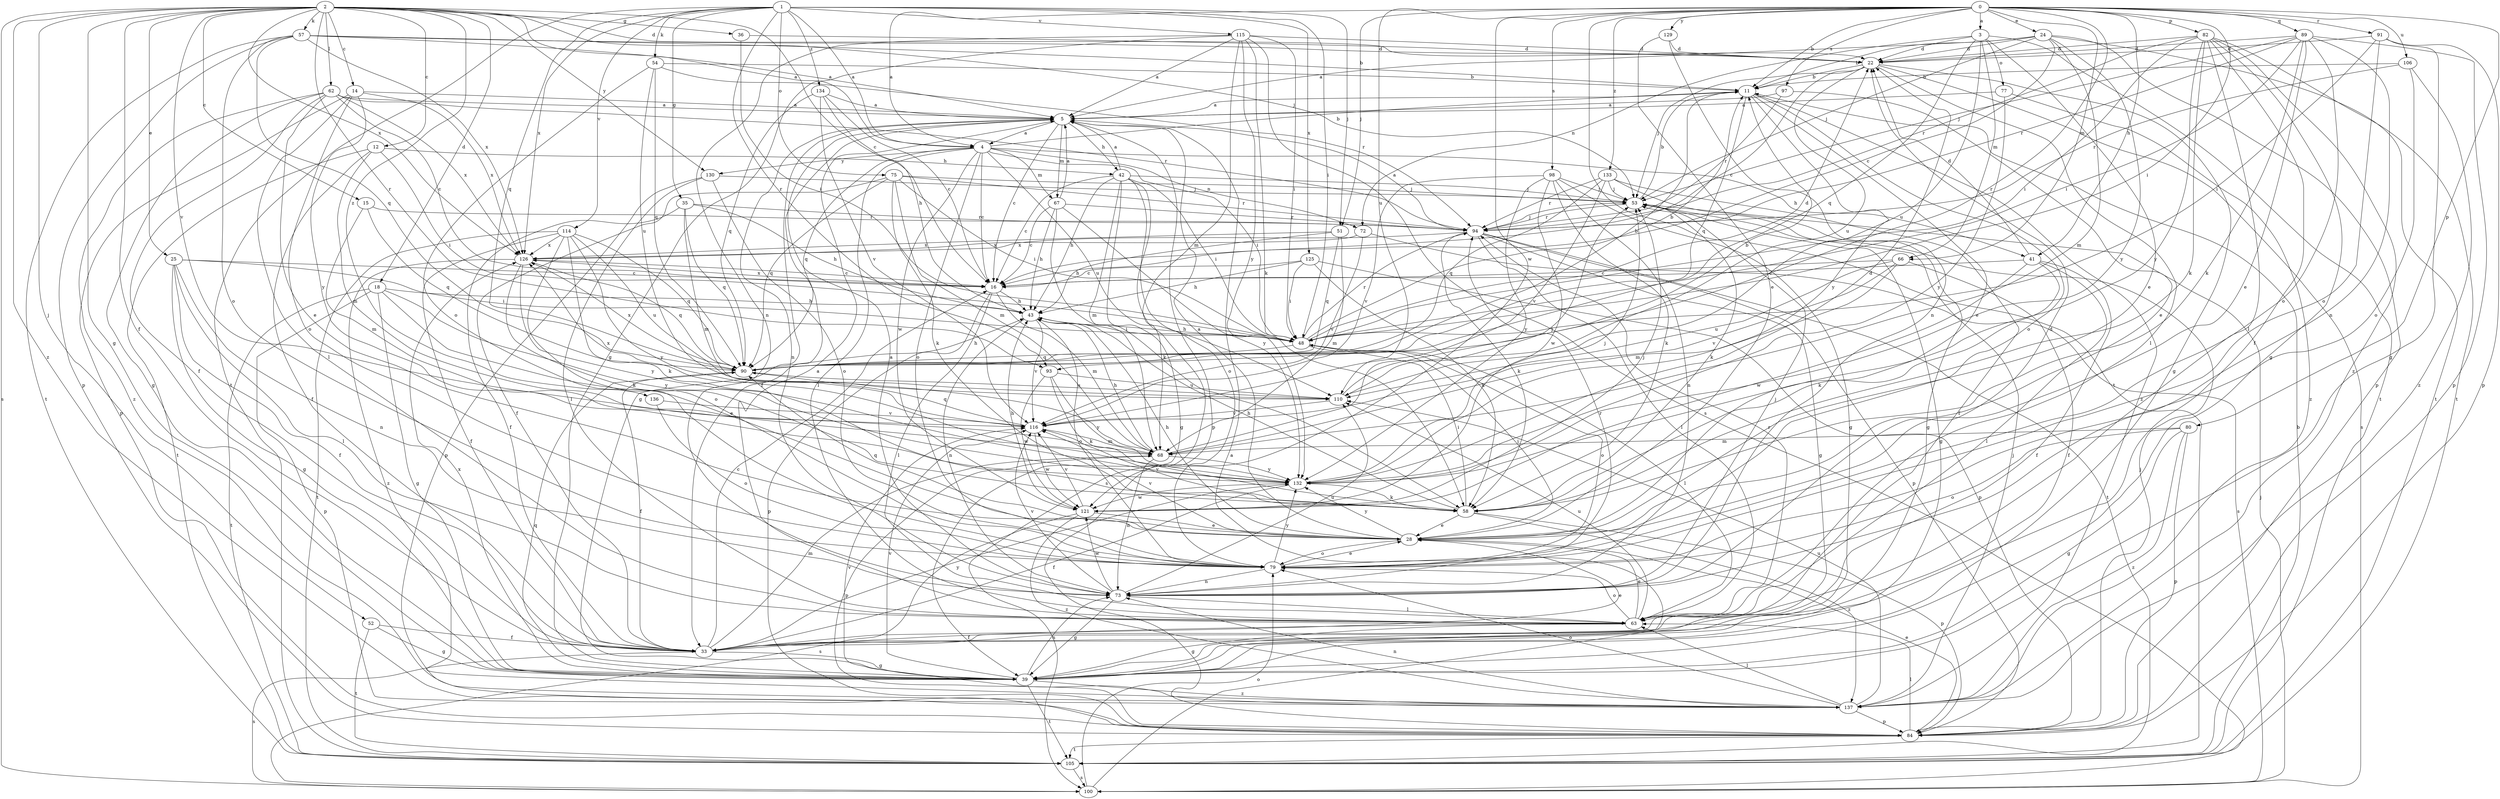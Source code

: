 strict digraph  {
0;
1;
2;
3;
4;
5;
11;
12;
14;
15;
16;
18;
22;
24;
25;
28;
33;
35;
36;
39;
41;
42;
43;
48;
51;
52;
53;
54;
57;
58;
62;
63;
66;
67;
68;
72;
73;
75;
77;
79;
80;
82;
84;
89;
90;
91;
93;
94;
97;
98;
100;
105;
106;
110;
114;
115;
116;
121;
125;
126;
129;
130;
132;
133;
134;
136;
137;
0 -> 3  [label=a];
0 -> 4  [label=a];
0 -> 11  [label=b];
0 -> 24  [label=e];
0 -> 41  [label=h];
0 -> 48  [label=i];
0 -> 51  [label=j];
0 -> 66  [label=m];
0 -> 80  [label=p];
0 -> 82  [label=p];
0 -> 89  [label=q];
0 -> 91  [label=r];
0 -> 93  [label=r];
0 -> 97  [label=s];
0 -> 98  [label=s];
0 -> 105  [label=t];
0 -> 106  [label=u];
0 -> 110  [label=u];
0 -> 121  [label=w];
0 -> 129  [label=y];
0 -> 133  [label=z];
1 -> 4  [label=a];
1 -> 35  [label=g];
1 -> 48  [label=i];
1 -> 51  [label=j];
1 -> 54  [label=k];
1 -> 75  [label=o];
1 -> 90  [label=q];
1 -> 93  [label=r];
1 -> 105  [label=t];
1 -> 114  [label=v];
1 -> 115  [label=v];
1 -> 125  [label=x];
1 -> 126  [label=x];
1 -> 134  [label=z];
2 -> 4  [label=a];
2 -> 12  [label=c];
2 -> 14  [label=c];
2 -> 15  [label=c];
2 -> 16  [label=c];
2 -> 18  [label=d];
2 -> 22  [label=d];
2 -> 25  [label=e];
2 -> 33  [label=f];
2 -> 36  [label=g];
2 -> 39  [label=g];
2 -> 52  [label=j];
2 -> 53  [label=j];
2 -> 57  [label=k];
2 -> 62  [label=l];
2 -> 93  [label=r];
2 -> 100  [label=s];
2 -> 116  [label=v];
2 -> 126  [label=x];
2 -> 130  [label=y];
2 -> 136  [label=z];
2 -> 137  [label=z];
3 -> 22  [label=d];
3 -> 28  [label=e];
3 -> 66  [label=m];
3 -> 72  [label=n];
3 -> 77  [label=o];
3 -> 90  [label=q];
3 -> 105  [label=t];
3 -> 110  [label=u];
4 -> 11  [label=b];
4 -> 16  [label=c];
4 -> 41  [label=h];
4 -> 48  [label=i];
4 -> 63  [label=l];
4 -> 67  [label=m];
4 -> 72  [label=n];
4 -> 79  [label=o];
4 -> 90  [label=q];
4 -> 110  [label=u];
4 -> 121  [label=w];
4 -> 130  [label=y];
5 -> 4  [label=a];
5 -> 16  [label=c];
5 -> 33  [label=f];
5 -> 39  [label=g];
5 -> 42  [label=h];
5 -> 67  [label=m];
5 -> 73  [label=n];
5 -> 84  [label=p];
11 -> 5  [label=a];
11 -> 28  [label=e];
11 -> 79  [label=o];
11 -> 90  [label=q];
11 -> 132  [label=y];
11 -> 137  [label=z];
12 -> 33  [label=f];
12 -> 42  [label=h];
12 -> 48  [label=i];
12 -> 68  [label=m];
12 -> 105  [label=t];
14 -> 5  [label=a];
14 -> 63  [label=l];
14 -> 79  [label=o];
14 -> 84  [label=p];
14 -> 126  [label=x];
14 -> 132  [label=y];
15 -> 68  [label=m];
15 -> 90  [label=q];
15 -> 94  [label=r];
16 -> 43  [label=h];
16 -> 63  [label=l];
16 -> 68  [label=m];
16 -> 84  [label=p];
16 -> 126  [label=x];
18 -> 28  [label=e];
18 -> 39  [label=g];
18 -> 43  [label=h];
18 -> 84  [label=p];
18 -> 105  [label=t];
18 -> 132  [label=y];
22 -> 11  [label=b];
22 -> 16  [label=c];
22 -> 39  [label=g];
22 -> 53  [label=j];
22 -> 63  [label=l];
22 -> 100  [label=s];
22 -> 110  [label=u];
24 -> 5  [label=a];
24 -> 11  [label=b];
24 -> 16  [label=c];
24 -> 22  [label=d];
24 -> 53  [label=j];
24 -> 68  [label=m];
24 -> 84  [label=p];
24 -> 105  [label=t];
24 -> 132  [label=y];
25 -> 16  [label=c];
25 -> 33  [label=f];
25 -> 39  [label=g];
25 -> 48  [label=i];
25 -> 63  [label=l];
25 -> 73  [label=n];
28 -> 5  [label=a];
28 -> 43  [label=h];
28 -> 48  [label=i];
28 -> 79  [label=o];
28 -> 90  [label=q];
28 -> 116  [label=v];
28 -> 132  [label=y];
33 -> 16  [label=c];
33 -> 28  [label=e];
33 -> 39  [label=g];
33 -> 68  [label=m];
33 -> 100  [label=s];
33 -> 132  [label=y];
35 -> 33  [label=f];
35 -> 43  [label=h];
35 -> 68  [label=m];
35 -> 90  [label=q];
35 -> 94  [label=r];
36 -> 22  [label=d];
36 -> 48  [label=i];
39 -> 73  [label=n];
39 -> 90  [label=q];
39 -> 105  [label=t];
39 -> 116  [label=v];
39 -> 126  [label=x];
39 -> 137  [label=z];
41 -> 16  [label=c];
41 -> 22  [label=d];
41 -> 33  [label=f];
41 -> 58  [label=k];
41 -> 63  [label=l];
41 -> 121  [label=w];
42 -> 5  [label=a];
42 -> 16  [label=c];
42 -> 39  [label=g];
42 -> 43  [label=h];
42 -> 48  [label=i];
42 -> 53  [label=j];
42 -> 68  [label=m];
42 -> 79  [label=o];
42 -> 100  [label=s];
43 -> 48  [label=i];
43 -> 73  [label=n];
43 -> 79  [label=o];
43 -> 116  [label=v];
48 -> 11  [label=b];
48 -> 22  [label=d];
48 -> 43  [label=h];
48 -> 63  [label=l];
48 -> 79  [label=o];
48 -> 90  [label=q];
48 -> 94  [label=r];
51 -> 43  [label=h];
51 -> 68  [label=m];
51 -> 90  [label=q];
51 -> 126  [label=x];
52 -> 33  [label=f];
52 -> 39  [label=g];
52 -> 105  [label=t];
53 -> 11  [label=b];
53 -> 39  [label=g];
53 -> 58  [label=k];
53 -> 94  [label=r];
54 -> 11  [label=b];
54 -> 79  [label=o];
54 -> 90  [label=q];
54 -> 94  [label=r];
54 -> 110  [label=u];
57 -> 5  [label=a];
57 -> 11  [label=b];
57 -> 22  [label=d];
57 -> 79  [label=o];
57 -> 84  [label=p];
57 -> 90  [label=q];
57 -> 105  [label=t];
57 -> 126  [label=x];
58 -> 28  [label=e];
58 -> 43  [label=h];
58 -> 48  [label=i];
58 -> 84  [label=p];
58 -> 116  [label=v];
58 -> 137  [label=z];
62 -> 5  [label=a];
62 -> 16  [label=c];
62 -> 28  [label=e];
62 -> 33  [label=f];
62 -> 39  [label=g];
62 -> 94  [label=r];
62 -> 126  [label=x];
62 -> 137  [label=z];
63 -> 5  [label=a];
63 -> 28  [label=e];
63 -> 33  [label=f];
63 -> 39  [label=g];
63 -> 79  [label=o];
63 -> 94  [label=r];
63 -> 110  [label=u];
66 -> 16  [label=c];
66 -> 33  [label=f];
66 -> 68  [label=m];
66 -> 110  [label=u];
66 -> 116  [label=v];
67 -> 5  [label=a];
67 -> 16  [label=c];
67 -> 43  [label=h];
67 -> 58  [label=k];
67 -> 94  [label=r];
67 -> 132  [label=y];
68 -> 43  [label=h];
68 -> 53  [label=j];
68 -> 73  [label=n];
68 -> 84  [label=p];
68 -> 132  [label=y];
72 -> 100  [label=s];
72 -> 116  [label=v];
72 -> 126  [label=x];
73 -> 5  [label=a];
73 -> 22  [label=d];
73 -> 39  [label=g];
73 -> 53  [label=j];
73 -> 63  [label=l];
73 -> 94  [label=r];
73 -> 110  [label=u];
73 -> 116  [label=v];
73 -> 121  [label=w];
75 -> 33  [label=f];
75 -> 48  [label=i];
75 -> 53  [label=j];
75 -> 58  [label=k];
75 -> 68  [label=m];
75 -> 90  [label=q];
75 -> 94  [label=r];
77 -> 5  [label=a];
77 -> 132  [label=y];
77 -> 137  [label=z];
79 -> 28  [label=e];
79 -> 73  [label=n];
79 -> 132  [label=y];
80 -> 39  [label=g];
80 -> 68  [label=m];
80 -> 79  [label=o];
80 -> 84  [label=p];
80 -> 137  [label=z];
82 -> 22  [label=d];
82 -> 33  [label=f];
82 -> 39  [label=g];
82 -> 48  [label=i];
82 -> 58  [label=k];
82 -> 63  [label=l];
82 -> 94  [label=r];
82 -> 105  [label=t];
82 -> 132  [label=y];
82 -> 137  [label=z];
84 -> 28  [label=e];
84 -> 53  [label=j];
84 -> 63  [label=l];
84 -> 105  [label=t];
89 -> 22  [label=d];
89 -> 28  [label=e];
89 -> 48  [label=i];
89 -> 53  [label=j];
89 -> 58  [label=k];
89 -> 73  [label=n];
89 -> 79  [label=o];
89 -> 84  [label=p];
89 -> 94  [label=r];
90 -> 11  [label=b];
90 -> 33  [label=f];
90 -> 43  [label=h];
90 -> 110  [label=u];
90 -> 126  [label=x];
91 -> 22  [label=d];
91 -> 39  [label=g];
91 -> 48  [label=i];
91 -> 79  [label=o];
91 -> 84  [label=p];
93 -> 58  [label=k];
93 -> 110  [label=u];
93 -> 121  [label=w];
93 -> 132  [label=y];
94 -> 5  [label=a];
94 -> 39  [label=g];
94 -> 53  [label=j];
94 -> 58  [label=k];
94 -> 63  [label=l];
94 -> 84  [label=p];
94 -> 105  [label=t];
94 -> 126  [label=x];
97 -> 5  [label=a];
97 -> 28  [label=e];
97 -> 94  [label=r];
98 -> 39  [label=g];
98 -> 53  [label=j];
98 -> 58  [label=k];
98 -> 73  [label=n];
98 -> 116  [label=v];
98 -> 121  [label=w];
98 -> 132  [label=y];
100 -> 5  [label=a];
100 -> 53  [label=j];
100 -> 79  [label=o];
105 -> 11  [label=b];
105 -> 100  [label=s];
106 -> 11  [label=b];
106 -> 79  [label=o];
106 -> 94  [label=r];
106 -> 137  [label=z];
110 -> 11  [label=b];
110 -> 116  [label=v];
114 -> 33  [label=f];
114 -> 58  [label=k];
114 -> 79  [label=o];
114 -> 90  [label=q];
114 -> 105  [label=t];
114 -> 110  [label=u];
114 -> 126  [label=x];
114 -> 132  [label=y];
115 -> 5  [label=a];
115 -> 22  [label=d];
115 -> 39  [label=g];
115 -> 48  [label=i];
115 -> 58  [label=k];
115 -> 68  [label=m];
115 -> 73  [label=n];
115 -> 100  [label=s];
115 -> 132  [label=y];
116 -> 68  [label=m];
116 -> 90  [label=q];
116 -> 121  [label=w];
116 -> 126  [label=x];
121 -> 28  [label=e];
121 -> 43  [label=h];
121 -> 53  [label=j];
121 -> 100  [label=s];
121 -> 116  [label=v];
121 -> 137  [label=z];
125 -> 16  [label=c];
125 -> 43  [label=h];
125 -> 48  [label=i];
125 -> 58  [label=k];
125 -> 84  [label=p];
126 -> 16  [label=c];
126 -> 58  [label=k];
126 -> 90  [label=q];
126 -> 132  [label=y];
126 -> 137  [label=z];
129 -> 22  [label=d];
129 -> 28  [label=e];
129 -> 73  [label=n];
130 -> 53  [label=j];
130 -> 63  [label=l];
130 -> 79  [label=o];
130 -> 84  [label=p];
132 -> 22  [label=d];
132 -> 33  [label=f];
132 -> 53  [label=j];
132 -> 58  [label=k];
132 -> 121  [label=w];
133 -> 33  [label=f];
133 -> 39  [label=g];
133 -> 53  [label=j];
133 -> 90  [label=q];
133 -> 94  [label=r];
133 -> 116  [label=v];
134 -> 5  [label=a];
134 -> 16  [label=c];
134 -> 43  [label=h];
134 -> 90  [label=q];
134 -> 116  [label=v];
136 -> 79  [label=o];
136 -> 116  [label=v];
137 -> 53  [label=j];
137 -> 63  [label=l];
137 -> 73  [label=n];
137 -> 79  [label=o];
137 -> 84  [label=p];
137 -> 110  [label=u];
137 -> 116  [label=v];
}
